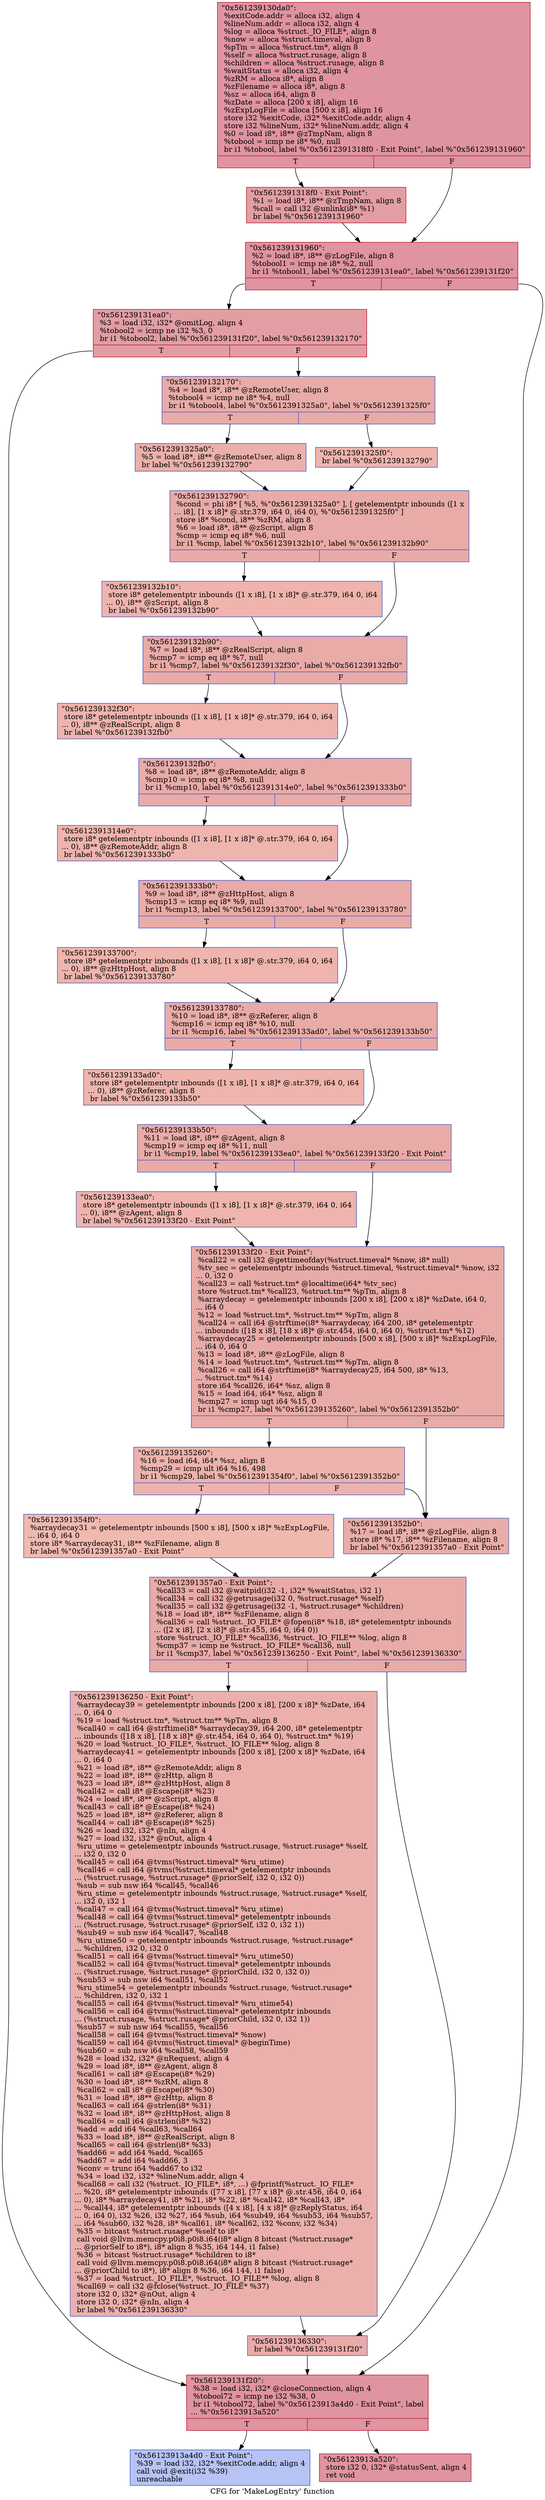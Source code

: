 digraph "CFG for 'MakeLogEntry' function" {
	label="CFG for 'MakeLogEntry' function";

	Node0x561239130da0 [shape=record,color="#b70d28ff", style=filled, fillcolor="#b70d2870",label="{\"0x561239130da0\":\l  %exitCode.addr = alloca i32, align 4\l  %lineNum.addr = alloca i32, align 4\l  %log = alloca %struct._IO_FILE*, align 8\l  %now = alloca %struct.timeval, align 8\l  %pTm = alloca %struct.tm*, align 8\l  %self = alloca %struct.rusage, align 8\l  %children = alloca %struct.rusage, align 8\l  %waitStatus = alloca i32, align 4\l  %zRM = alloca i8*, align 8\l  %zFilename = alloca i8*, align 8\l  %sz = alloca i64, align 8\l  %zDate = alloca [200 x i8], align 16\l  %zExpLogFile = alloca [500 x i8], align 16\l  store i32 %exitCode, i32* %exitCode.addr, align 4\l  store i32 %lineNum, i32* %lineNum.addr, align 4\l  %0 = load i8*, i8** @zTmpNam, align 8\l  %tobool = icmp ne i8* %0, null\l  br i1 %tobool, label %\"0x5612391318f0 - Exit Point\", label %\"0x561239131960\"\l|{<s0>T|<s1>F}}"];
	Node0x561239130da0:s0 -> Node0x5612391318f0;
	Node0x561239130da0:s1 -> Node0x561239131960;
	Node0x5612391318f0 [shape=record,color="#b70d28ff", style=filled, fillcolor="#be242e70",label="{\"0x5612391318f0 - Exit Point\":                    \l  %1 = load i8*, i8** @zTmpNam, align 8\l  %call = call i32 @unlink(i8* %1)\l  br label %\"0x561239131960\"\l}"];
	Node0x5612391318f0 -> Node0x561239131960;
	Node0x561239131960 [shape=record,color="#b70d28ff", style=filled, fillcolor="#b70d2870",label="{\"0x561239131960\":                                 \l  %2 = load i8*, i8** @zLogFile, align 8\l  %tobool1 = icmp ne i8* %2, null\l  br i1 %tobool1, label %\"0x561239131ea0\", label %\"0x561239131f20\"\l|{<s0>T|<s1>F}}"];
	Node0x561239131960:s0 -> Node0x561239131ea0;
	Node0x561239131960:s1 -> Node0x561239131f20;
	Node0x561239131ea0 [shape=record,color="#b70d28ff", style=filled, fillcolor="#be242e70",label="{\"0x561239131ea0\":                                 \l  %3 = load i32, i32* @omitLog, align 4\l  %tobool2 = icmp ne i32 %3, 0\l  br i1 %tobool2, label %\"0x561239131f20\", label %\"0x561239132170\"\l|{<s0>T|<s1>F}}"];
	Node0x561239131ea0:s0 -> Node0x561239131f20;
	Node0x561239131ea0:s1 -> Node0x561239132170;
	Node0x561239132170 [shape=record,color="#3d50c3ff", style=filled, fillcolor="#cc403a70",label="{\"0x561239132170\":                                 \l  %4 = load i8*, i8** @zRemoteUser, align 8\l  %tobool4 = icmp ne i8* %4, null\l  br i1 %tobool4, label %\"0x5612391325a0\", label %\"0x5612391325f0\"\l|{<s0>T|<s1>F}}"];
	Node0x561239132170:s0 -> Node0x5612391325a0;
	Node0x561239132170:s1 -> Node0x5612391325f0;
	Node0x5612391325a0 [shape=record,color="#3d50c3ff", style=filled, fillcolor="#d24b4070",label="{\"0x5612391325a0\":                                 \l  %5 = load i8*, i8** @zRemoteUser, align 8\l  br label %\"0x561239132790\"\l}"];
	Node0x5612391325a0 -> Node0x561239132790;
	Node0x5612391325f0 [shape=record,color="#3d50c3ff", style=filled, fillcolor="#d8564670",label="{\"0x5612391325f0\":                                 \l  br label %\"0x561239132790\"\l}"];
	Node0x5612391325f0 -> Node0x561239132790;
	Node0x561239132790 [shape=record,color="#3d50c3ff", style=filled, fillcolor="#cc403a70",label="{\"0x561239132790\":                                 \l  %cond = phi i8* [ %5, %\"0x5612391325a0\" ], [ getelementptr inbounds ([1 x\l... i8], [1 x i8]* @.str.379, i64 0, i64 0), %\"0x5612391325f0\" ]\l  store i8* %cond, i8** %zRM, align 8\l  %6 = load i8*, i8** @zScript, align 8\l  %cmp = icmp eq i8* %6, null\l  br i1 %cmp, label %\"0x561239132b10\", label %\"0x561239132b90\"\l|{<s0>T|<s1>F}}"];
	Node0x561239132790:s0 -> Node0x561239132b10;
	Node0x561239132790:s1 -> Node0x561239132b90;
	Node0x561239132b10 [shape=record,color="#3d50c3ff", style=filled, fillcolor="#d8564670",label="{\"0x561239132b10\":                                 \l  store i8* getelementptr inbounds ([1 x i8], [1 x i8]* @.str.379, i64 0, i64\l... 0), i8** @zScript, align 8\l  br label %\"0x561239132b90\"\l}"];
	Node0x561239132b10 -> Node0x561239132b90;
	Node0x561239132b90 [shape=record,color="#3d50c3ff", style=filled, fillcolor="#cc403a70",label="{\"0x561239132b90\":                                 \l  %7 = load i8*, i8** @zRealScript, align 8\l  %cmp7 = icmp eq i8* %7, null\l  br i1 %cmp7, label %\"0x561239132f30\", label %\"0x561239132fb0\"\l|{<s0>T|<s1>F}}"];
	Node0x561239132b90:s0 -> Node0x561239132f30;
	Node0x561239132b90:s1 -> Node0x561239132fb0;
	Node0x561239132f30 [shape=record,color="#3d50c3ff", style=filled, fillcolor="#d8564670",label="{\"0x561239132f30\":                                 \l  store i8* getelementptr inbounds ([1 x i8], [1 x i8]* @.str.379, i64 0, i64\l... 0), i8** @zRealScript, align 8\l  br label %\"0x561239132fb0\"\l}"];
	Node0x561239132f30 -> Node0x561239132fb0;
	Node0x561239132fb0 [shape=record,color="#3d50c3ff", style=filled, fillcolor="#cc403a70",label="{\"0x561239132fb0\":                                 \l  %8 = load i8*, i8** @zRemoteAddr, align 8\l  %cmp10 = icmp eq i8* %8, null\l  br i1 %cmp10, label %\"0x5612391314e0\", label %\"0x5612391333b0\"\l|{<s0>T|<s1>F}}"];
	Node0x561239132fb0:s0 -> Node0x5612391314e0;
	Node0x561239132fb0:s1 -> Node0x5612391333b0;
	Node0x5612391314e0 [shape=record,color="#3d50c3ff", style=filled, fillcolor="#d8564670",label="{\"0x5612391314e0\":                                 \l  store i8* getelementptr inbounds ([1 x i8], [1 x i8]* @.str.379, i64 0, i64\l... 0), i8** @zRemoteAddr, align 8\l  br label %\"0x5612391333b0\"\l}"];
	Node0x5612391314e0 -> Node0x5612391333b0;
	Node0x5612391333b0 [shape=record,color="#3d50c3ff", style=filled, fillcolor="#cc403a70",label="{\"0x5612391333b0\":                                 \l  %9 = load i8*, i8** @zHttpHost, align 8\l  %cmp13 = icmp eq i8* %9, null\l  br i1 %cmp13, label %\"0x561239133700\", label %\"0x561239133780\"\l|{<s0>T|<s1>F}}"];
	Node0x5612391333b0:s0 -> Node0x561239133700;
	Node0x5612391333b0:s1 -> Node0x561239133780;
	Node0x561239133700 [shape=record,color="#3d50c3ff", style=filled, fillcolor="#d8564670",label="{\"0x561239133700\":                                 \l  store i8* getelementptr inbounds ([1 x i8], [1 x i8]* @.str.379, i64 0, i64\l... 0), i8** @zHttpHost, align 8\l  br label %\"0x561239133780\"\l}"];
	Node0x561239133700 -> Node0x561239133780;
	Node0x561239133780 [shape=record,color="#3d50c3ff", style=filled, fillcolor="#cc403a70",label="{\"0x561239133780\":                                 \l  %10 = load i8*, i8** @zReferer, align 8\l  %cmp16 = icmp eq i8* %10, null\l  br i1 %cmp16, label %\"0x561239133ad0\", label %\"0x561239133b50\"\l|{<s0>T|<s1>F}}"];
	Node0x561239133780:s0 -> Node0x561239133ad0;
	Node0x561239133780:s1 -> Node0x561239133b50;
	Node0x561239133ad0 [shape=record,color="#3d50c3ff", style=filled, fillcolor="#d8564670",label="{\"0x561239133ad0\":                                 \l  store i8* getelementptr inbounds ([1 x i8], [1 x i8]* @.str.379, i64 0, i64\l... 0), i8** @zReferer, align 8\l  br label %\"0x561239133b50\"\l}"];
	Node0x561239133ad0 -> Node0x561239133b50;
	Node0x561239133b50 [shape=record,color="#3d50c3ff", style=filled, fillcolor="#cc403a70",label="{\"0x561239133b50\":                                 \l  %11 = load i8*, i8** @zAgent, align 8\l  %cmp19 = icmp eq i8* %11, null\l  br i1 %cmp19, label %\"0x561239133ea0\", label %\"0x561239133f20 - Exit Point\"\l|{<s0>T|<s1>F}}"];
	Node0x561239133b50:s0 -> Node0x561239133ea0;
	Node0x561239133b50:s1 -> Node0x561239133f20;
	Node0x561239133ea0 [shape=record,color="#3d50c3ff", style=filled, fillcolor="#d8564670",label="{\"0x561239133ea0\":                                 \l  store i8* getelementptr inbounds ([1 x i8], [1 x i8]* @.str.379, i64 0, i64\l... 0), i8** @zAgent, align 8\l  br label %\"0x561239133f20 - Exit Point\"\l}"];
	Node0x561239133ea0 -> Node0x561239133f20;
	Node0x561239133f20 [shape=record,color="#3d50c3ff", style=filled, fillcolor="#cc403a70",label="{\"0x561239133f20 - Exit Point\":                    \l  %call22 = call i32 @gettimeofday(%struct.timeval* %now, i8* null)\l  %tv_sec = getelementptr inbounds %struct.timeval, %struct.timeval* %now, i32\l... 0, i32 0\l  %call23 = call %struct.tm* @localtime(i64* %tv_sec)\l  store %struct.tm* %call23, %struct.tm** %pTm, align 8\l  %arraydecay = getelementptr inbounds [200 x i8], [200 x i8]* %zDate, i64 0,\l... i64 0\l  %12 = load %struct.tm*, %struct.tm** %pTm, align 8\l  %call24 = call i64 @strftime(i8* %arraydecay, i64 200, i8* getelementptr\l... inbounds ([18 x i8], [18 x i8]* @.str.454, i64 0, i64 0), %struct.tm* %12)\l  %arraydecay25 = getelementptr inbounds [500 x i8], [500 x i8]* %zExpLogFile,\l... i64 0, i64 0\l  %13 = load i8*, i8** @zLogFile, align 8\l  %14 = load %struct.tm*, %struct.tm** %pTm, align 8\l  %call26 = call i64 @strftime(i8* %arraydecay25, i64 500, i8* %13,\l... %struct.tm* %14)\l  store i64 %call26, i64* %sz, align 8\l  %15 = load i64, i64* %sz, align 8\l  %cmp27 = icmp ugt i64 %15, 0\l  br i1 %cmp27, label %\"0x561239135260\", label %\"0x5612391352b0\"\l|{<s0>T|<s1>F}}"];
	Node0x561239133f20:s0 -> Node0x561239135260;
	Node0x561239133f20:s1 -> Node0x5612391352b0;
	Node0x561239135260 [shape=record,color="#3d50c3ff", style=filled, fillcolor="#d6524470",label="{\"0x561239135260\":                                 \l  %16 = load i64, i64* %sz, align 8\l  %cmp29 = icmp ult i64 %16, 498\l  br i1 %cmp29, label %\"0x5612391354f0\", label %\"0x5612391352b0\"\l|{<s0>T|<s1>F}}"];
	Node0x561239135260:s0 -> Node0x5612391354f0;
	Node0x561239135260:s1 -> Node0x5612391352b0;
	Node0x5612391354f0 [shape=record,color="#3d50c3ff", style=filled, fillcolor="#de614d70",label="{\"0x5612391354f0\":                                 \l  %arraydecay31 = getelementptr inbounds [500 x i8], [500 x i8]* %zExpLogFile,\l... i64 0, i64 0\l  store i8* %arraydecay31, i8** %zFilename, align 8\l  br label %\"0x5612391357a0 - Exit Point\"\l}"];
	Node0x5612391354f0 -> Node0x5612391357a0;
	Node0x5612391352b0 [shape=record,color="#3d50c3ff", style=filled, fillcolor="#d0473d70",label="{\"0x5612391352b0\":                                 \l  %17 = load i8*, i8** @zLogFile, align 8\l  store i8* %17, i8** %zFilename, align 8\l  br label %\"0x5612391357a0 - Exit Point\"\l}"];
	Node0x5612391352b0 -> Node0x5612391357a0;
	Node0x5612391357a0 [shape=record,color="#3d50c3ff", style=filled, fillcolor="#cc403a70",label="{\"0x5612391357a0 - Exit Point\":                    \l  %call33 = call i32 @waitpid(i32 -1, i32* %waitStatus, i32 1)\l  %call34 = call i32 @getrusage(i32 0, %struct.rusage* %self)\l  %call35 = call i32 @getrusage(i32 -1, %struct.rusage* %children)\l  %18 = load i8*, i8** %zFilename, align 8\l  %call36 = call %struct._IO_FILE* @fopen(i8* %18, i8* getelementptr inbounds\l... ([2 x i8], [2 x i8]* @.str.455, i64 0, i64 0))\l  store %struct._IO_FILE* %call36, %struct._IO_FILE** %log, align 8\l  %cmp37 = icmp ne %struct._IO_FILE* %call36, null\l  br i1 %cmp37, label %\"0x561239136250 - Exit Point\", label %\"0x561239136330\"\l|{<s0>T|<s1>F}}"];
	Node0x5612391357a0:s0 -> Node0x561239136250;
	Node0x5612391357a0:s1 -> Node0x561239136330;
	Node0x561239136250 [shape=record,color="#3d50c3ff", style=filled, fillcolor="#d24b4070",label="{\"0x561239136250 - Exit Point\":                    \l  %arraydecay39 = getelementptr inbounds [200 x i8], [200 x i8]* %zDate, i64\l... 0, i64 0\l  %19 = load %struct.tm*, %struct.tm** %pTm, align 8\l  %call40 = call i64 @strftime(i8* %arraydecay39, i64 200, i8* getelementptr\l... inbounds ([18 x i8], [18 x i8]* @.str.454, i64 0, i64 0), %struct.tm* %19)\l  %20 = load %struct._IO_FILE*, %struct._IO_FILE** %log, align 8\l  %arraydecay41 = getelementptr inbounds [200 x i8], [200 x i8]* %zDate, i64\l... 0, i64 0\l  %21 = load i8*, i8** @zRemoteAddr, align 8\l  %22 = load i8*, i8** @zHttp, align 8\l  %23 = load i8*, i8** @zHttpHost, align 8\l  %call42 = call i8* @Escape(i8* %23)\l  %24 = load i8*, i8** @zScript, align 8\l  %call43 = call i8* @Escape(i8* %24)\l  %25 = load i8*, i8** @zReferer, align 8\l  %call44 = call i8* @Escape(i8* %25)\l  %26 = load i32, i32* @nIn, align 4\l  %27 = load i32, i32* @nOut, align 4\l  %ru_utime = getelementptr inbounds %struct.rusage, %struct.rusage* %self,\l... i32 0, i32 0\l  %call45 = call i64 @tvms(%struct.timeval* %ru_utime)\l  %call46 = call i64 @tvms(%struct.timeval* getelementptr inbounds\l... (%struct.rusage, %struct.rusage* @priorSelf, i32 0, i32 0))\l  %sub = sub nsw i64 %call45, %call46\l  %ru_stime = getelementptr inbounds %struct.rusage, %struct.rusage* %self,\l... i32 0, i32 1\l  %call47 = call i64 @tvms(%struct.timeval* %ru_stime)\l  %call48 = call i64 @tvms(%struct.timeval* getelementptr inbounds\l... (%struct.rusage, %struct.rusage* @priorSelf, i32 0, i32 1))\l  %sub49 = sub nsw i64 %call47, %call48\l  %ru_utime50 = getelementptr inbounds %struct.rusage, %struct.rusage*\l... %children, i32 0, i32 0\l  %call51 = call i64 @tvms(%struct.timeval* %ru_utime50)\l  %call52 = call i64 @tvms(%struct.timeval* getelementptr inbounds\l... (%struct.rusage, %struct.rusage* @priorChild, i32 0, i32 0))\l  %sub53 = sub nsw i64 %call51, %call52\l  %ru_stime54 = getelementptr inbounds %struct.rusage, %struct.rusage*\l... %children, i32 0, i32 1\l  %call55 = call i64 @tvms(%struct.timeval* %ru_stime54)\l  %call56 = call i64 @tvms(%struct.timeval* getelementptr inbounds\l... (%struct.rusage, %struct.rusage* @priorChild, i32 0, i32 1))\l  %sub57 = sub nsw i64 %call55, %call56\l  %call58 = call i64 @tvms(%struct.timeval* %now)\l  %call59 = call i64 @tvms(%struct.timeval* @beginTime)\l  %sub60 = sub nsw i64 %call58, %call59\l  %28 = load i32, i32* @nRequest, align 4\l  %29 = load i8*, i8** @zAgent, align 8\l  %call61 = call i8* @Escape(i8* %29)\l  %30 = load i8*, i8** %zRM, align 8\l  %call62 = call i8* @Escape(i8* %30)\l  %31 = load i8*, i8** @zHttp, align 8\l  %call63 = call i64 @strlen(i8* %31)\l  %32 = load i8*, i8** @zHttpHost, align 8\l  %call64 = call i64 @strlen(i8* %32)\l  %add = add i64 %call63, %call64\l  %33 = load i8*, i8** @zRealScript, align 8\l  %call65 = call i64 @strlen(i8* %33)\l  %add66 = add i64 %add, %call65\l  %add67 = add i64 %add66, 3\l  %conv = trunc i64 %add67 to i32\l  %34 = load i32, i32* %lineNum.addr, align 4\l  %call68 = call i32 (%struct._IO_FILE*, i8*, ...) @fprintf(%struct._IO_FILE*\l... %20, i8* getelementptr inbounds ([77 x i8], [77 x i8]* @.str.456, i64 0, i64\l... 0), i8* %arraydecay41, i8* %21, i8* %22, i8* %call42, i8* %call43, i8*\l... %call44, i8* getelementptr inbounds ([4 x i8], [4 x i8]* @zReplyStatus, i64\l... 0, i64 0), i32 %26, i32 %27, i64 %sub, i64 %sub49, i64 %sub53, i64 %sub57,\l... i64 %sub60, i32 %28, i8* %call61, i8* %call62, i32 %conv, i32 %34)\l  %35 = bitcast %struct.rusage* %self to i8*\l  call void @llvm.memcpy.p0i8.p0i8.i64(i8* align 8 bitcast (%struct.rusage*\l... @priorSelf to i8*), i8* align 8 %35, i64 144, i1 false)\l  %36 = bitcast %struct.rusage* %children to i8*\l  call void @llvm.memcpy.p0i8.p0i8.i64(i8* align 8 bitcast (%struct.rusage*\l... @priorChild to i8*), i8* align 8 %36, i64 144, i1 false)\l  %37 = load %struct._IO_FILE*, %struct._IO_FILE** %log, align 8\l  %call69 = call i32 @fclose(%struct._IO_FILE* %37)\l  store i32 0, i32* @nOut, align 4\l  store i32 0, i32* @nIn, align 4\l  br label %\"0x561239136330\"\l}"];
	Node0x561239136250 -> Node0x561239136330;
	Node0x561239136330 [shape=record,color="#3d50c3ff", style=filled, fillcolor="#cc403a70",label="{\"0x561239136330\":                                 \l  br label %\"0x561239131f20\"\l}"];
	Node0x561239136330 -> Node0x561239131f20;
	Node0x561239131f20 [shape=record,color="#b70d28ff", style=filled, fillcolor="#b70d2870",label="{\"0x561239131f20\":                                 \l  %38 = load i32, i32* @closeConnection, align 4\l  %tobool72 = icmp ne i32 %38, 0\l  br i1 %tobool72, label %\"0x56123913a4d0 - Exit Point\", label\l... %\"0x56123913a520\"\l|{<s0>T|<s1>F}}"];
	Node0x561239131f20:s0 -> Node0x56123913a4d0;
	Node0x561239131f20:s1 -> Node0x56123913a520;
	Node0x56123913a4d0 [shape=record,color="#3d50c3ff", style=filled, fillcolor="#5977e370",label="{\"0x56123913a4d0 - Exit Point\":                    \l  %39 = load i32, i32* %exitCode.addr, align 4\l  call void @exit(i32 %39)\l  unreachable\l}"];
	Node0x56123913a520 [shape=record,color="#b70d28ff", style=filled, fillcolor="#b70d2870",label="{\"0x56123913a520\":                                 \l  store i32 0, i32* @statusSent, align 4\l  ret void\l}"];
}
